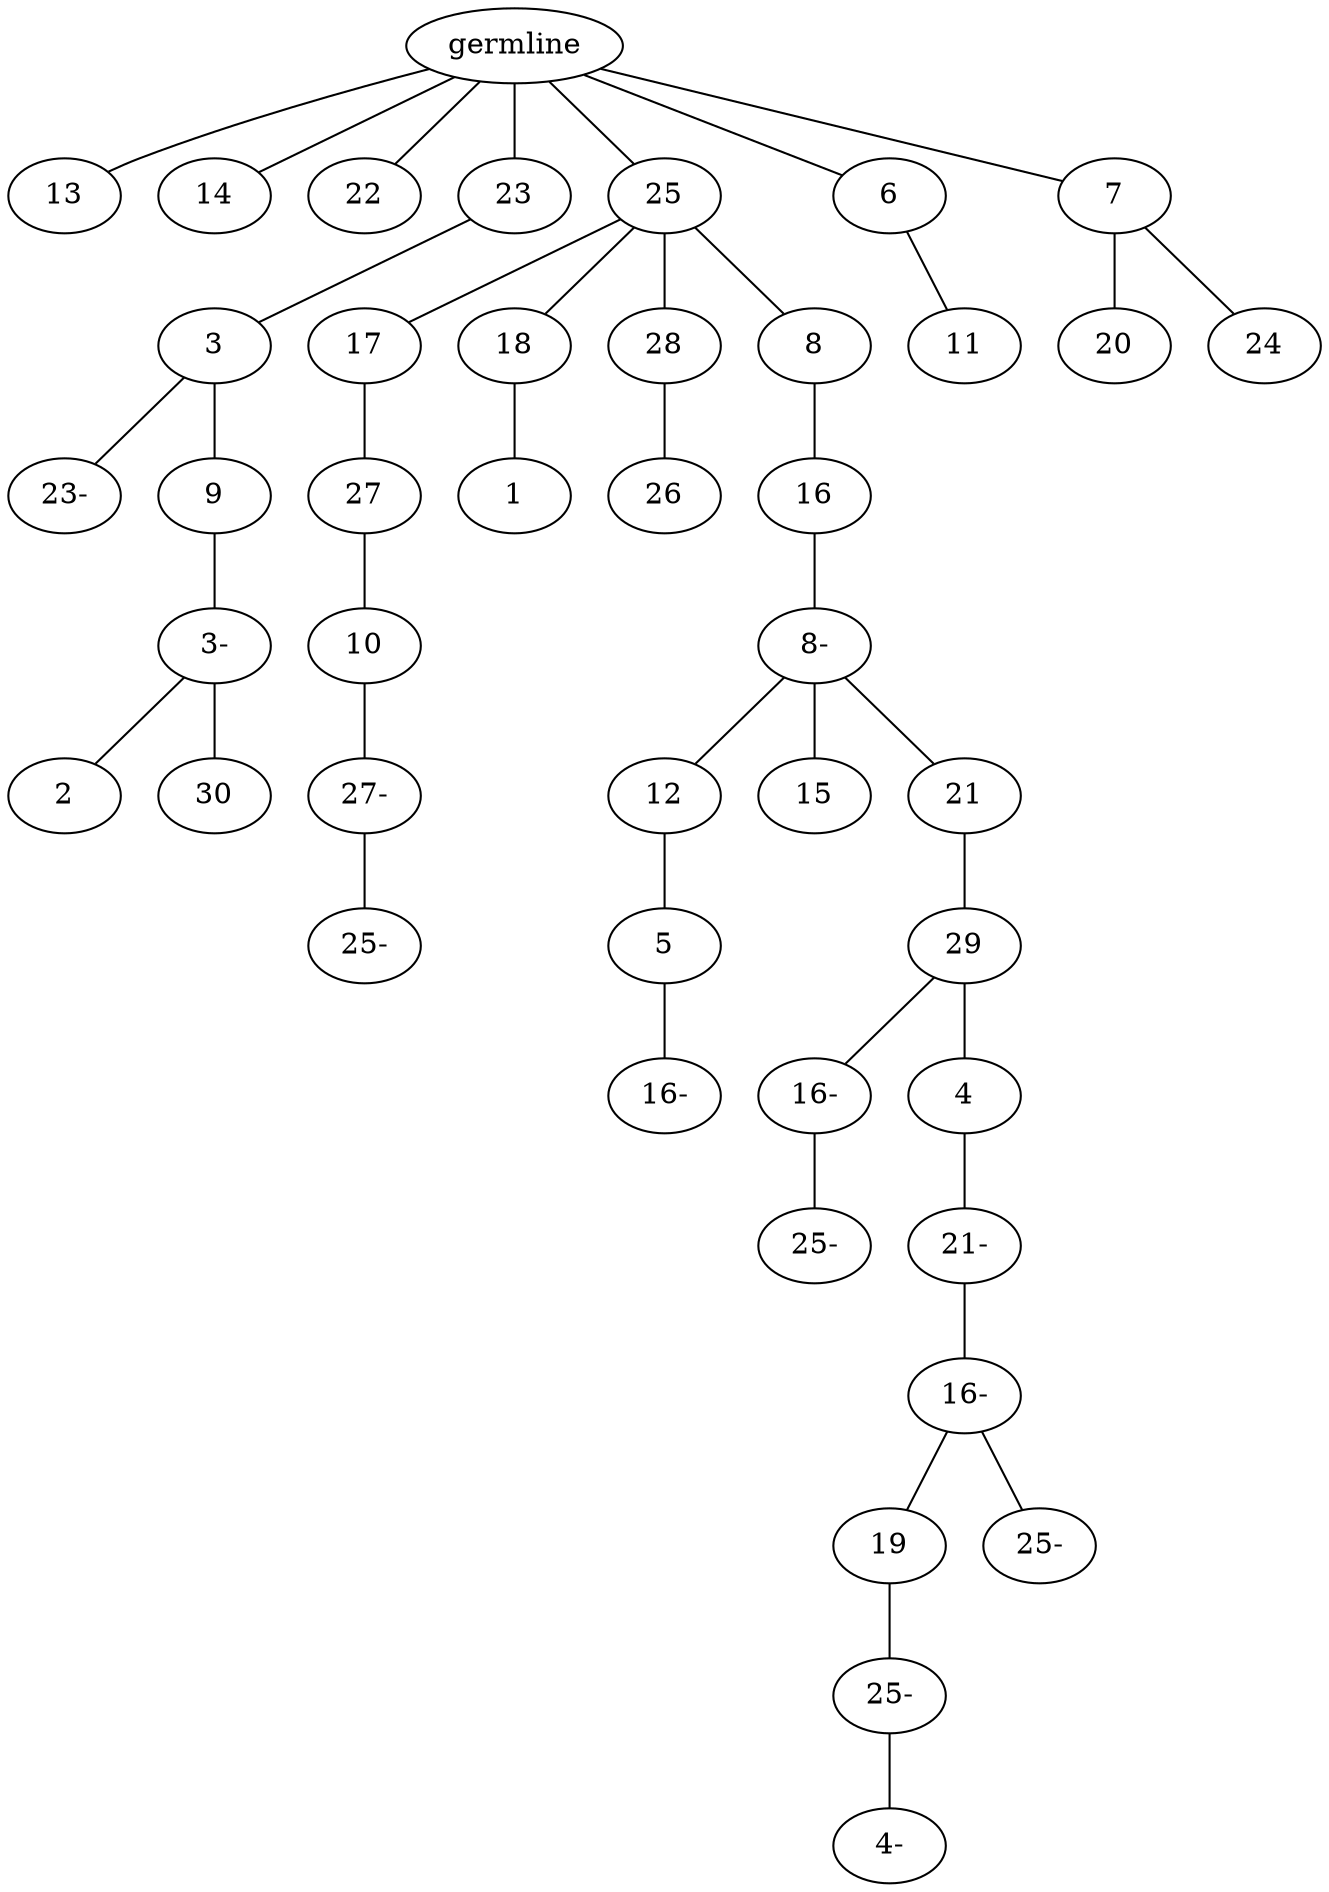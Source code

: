 graph tree {
    "139645466258448" [label="germline"];
    "139645467007152" [label="13"];
    "139645467008880" [label="14"];
    "139645467008736" [label="22"];
    "139645467008832" [label="23"];
    "139645466910624" [label="3"];
    "139645466909712" [label="23-"];
    "139645466908224" [label="9"];
    "139645466908272" [label="3-"];
    "139645466909280" [label="2"];
    "139645466907600" [label="30"];
    "139645466906976" [label="25"];
    "139645466908128" [label="17"];
    "139645466908752" [label="27"];
    "139645466906784" [label="10"];
    "139645466907984" [label="27-"];
    "139645466285296" [label="25-"];
    "139645466909760" [label="18"];
    "139645466909184" [label="1"];
    "139645466910384" [label="28"];
    "139645466907504" [label="26"];
    "139645466909232" [label="8"];
    "139645466907840" [label="16"];
    "139645466907216" [label="8-"];
    "139645466909328" [label="12"];
    "139645467514288" [label="5"];
    "139645467515584" [label="16-"];
    "139645466910192" [label="15"];
    "139645467514720" [label="21"];
    "139645467516208" [label="29"];
    "139645467007824" [label="16-"];
    "139645467005232" [label="25-"];
    "139645467008784" [label="4"];
    "139645467008592" [label="21-"];
    "139645466701104" [label="16-"];
    "139645466222704" [label="19"];
    "139645466226544" [label="25-"];
    "139645466226208" [label="4-"];
    "139645466222848" [label="25-"];
    "139645466909664" [label="6"];
    "139645466908896" [label="11"];
    "139645466908176" [label="7"];
    "139645466910240" [label="20"];
    "139645466910432" [label="24"];
    "139645466258448" -- "139645467007152";
    "139645466258448" -- "139645467008880";
    "139645466258448" -- "139645467008736";
    "139645466258448" -- "139645467008832";
    "139645466258448" -- "139645466906976";
    "139645466258448" -- "139645466909664";
    "139645466258448" -- "139645466908176";
    "139645467008832" -- "139645466910624";
    "139645466910624" -- "139645466909712";
    "139645466910624" -- "139645466908224";
    "139645466908224" -- "139645466908272";
    "139645466908272" -- "139645466909280";
    "139645466908272" -- "139645466907600";
    "139645466906976" -- "139645466908128";
    "139645466906976" -- "139645466909760";
    "139645466906976" -- "139645466910384";
    "139645466906976" -- "139645466909232";
    "139645466908128" -- "139645466908752";
    "139645466908752" -- "139645466906784";
    "139645466906784" -- "139645466907984";
    "139645466907984" -- "139645466285296";
    "139645466909760" -- "139645466909184";
    "139645466910384" -- "139645466907504";
    "139645466909232" -- "139645466907840";
    "139645466907840" -- "139645466907216";
    "139645466907216" -- "139645466909328";
    "139645466907216" -- "139645466910192";
    "139645466907216" -- "139645467514720";
    "139645466909328" -- "139645467514288";
    "139645467514288" -- "139645467515584";
    "139645467514720" -- "139645467516208";
    "139645467516208" -- "139645467007824";
    "139645467516208" -- "139645467008784";
    "139645467007824" -- "139645467005232";
    "139645467008784" -- "139645467008592";
    "139645467008592" -- "139645466701104";
    "139645466701104" -- "139645466222704";
    "139645466701104" -- "139645466222848";
    "139645466222704" -- "139645466226544";
    "139645466226544" -- "139645466226208";
    "139645466909664" -- "139645466908896";
    "139645466908176" -- "139645466910240";
    "139645466908176" -- "139645466910432";
}
